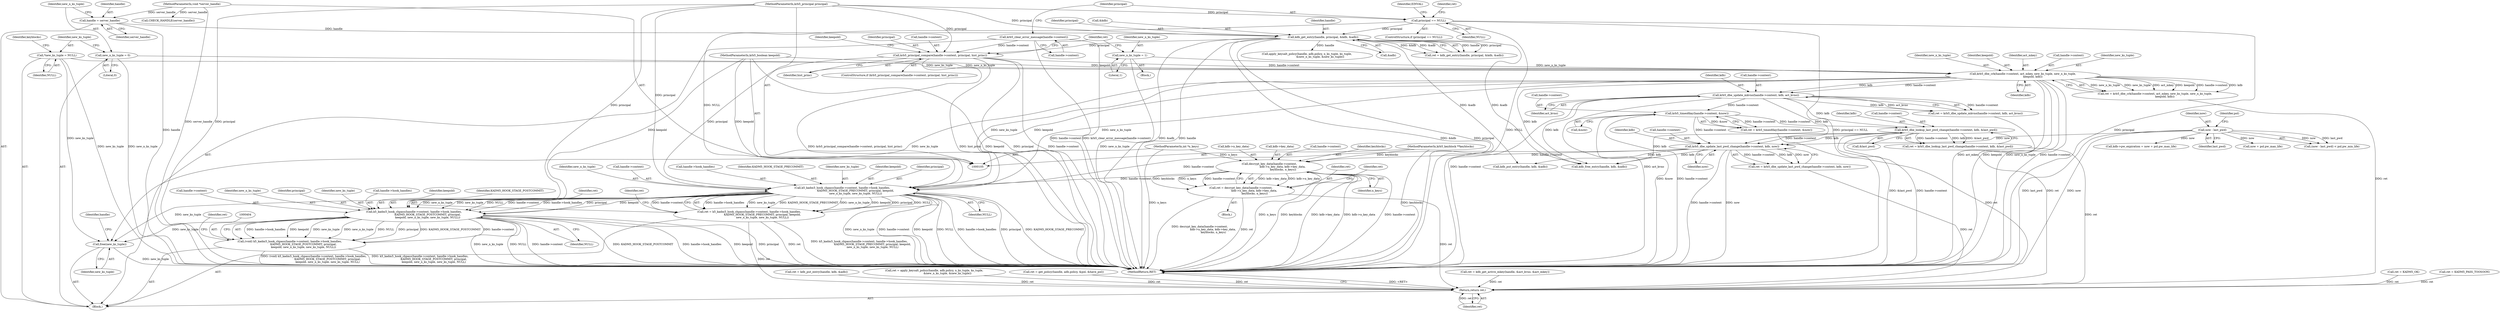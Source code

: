 digraph "0_krb5_af0ed4df4dfae762ab5fb605f5a0c8f59cb4f6ca@API" {
"1000354" [label="(Call,decrypt_key_data(handle->context,\n                               kdb->n_key_data, kdb->key_data,\n                                keyblocks, n_keys))"];
"1000335" [label="(Call,krb5_dbe_update_last_pwd_change(handle->context, kdb, now))"];
"1000277" [label="(Call,krb5_dbe_lookup_last_pwd_change(handle->context, kdb, &last_pwd))"];
"1000242" [label="(Call,krb5_timeofday(handle->context, &now))"];
"1000226" [label="(Call,krb5_dbe_update_mkvno(handle->context, kdb, act_kvno))"];
"1000212" [label="(Call,krb5_dbe_crk(handle->context, act_mkey, new_ks_tuple, new_n_ks_tuple,\n                       keepold, kdb))"];
"1000185" [label="(Call,krb5_principal_compare(handle->context, principal, hist_princ))"];
"1000146" [label="(Call,krb5_clear_error_message(handle->context))"];
"1000159" [label="(Call,kdb_get_entry(handle, principal, &kdb, &adb))"];
"1000125" [label="(Call,handle = server_handle)"];
"1000106" [label="(MethodParameterIn,void *server_handle)"];
"1000151" [label="(Call,principal == NULL)"];
"1000107" [label="(MethodParameterIn,krb5_principal principal)"];
"1000135" [label="(Call,*new_ks_tuple = NULL)"];
"1000131" [label="(Call,new_n_ks_tuple = 0)"];
"1000196" [label="(Call,new_n_ks_tuple = 1)"];
"1000108" [label="(MethodParameterIn,krb5_boolean keepold)"];
"1000290" [label="(Call,now - last_pwd)"];
"1000111" [label="(MethodParameterIn,krb5_keyblock **keyblocks)"];
"1000112" [label="(MethodParameterIn,int *n_keys)"];
"1000352" [label="(Call,ret = decrypt_key_data(handle->context,\n                               kdb->n_key_data, kdb->key_data,\n                                keyblocks, n_keys))"];
"1000437" [label="(Return,return ret;)"];
"1000378" [label="(Call,k5_kadm5_hook_chpass(handle->context, handle->hook_handles,\n                               KADM5_HOOK_STAGE_PRECOMMIT, principal, keepold,\n                               new_n_ks_tuple, new_ks_tuple, NULL))"];
"1000376" [label="(Call,ret = k5_kadm5_hook_chpass(handle->context, handle->hook_handles,\n                               KADM5_HOOK_STAGE_PRECOMMIT, principal, keepold,\n                               new_n_ks_tuple, new_ks_tuple, NULL))"];
"1000405" [label="(Call,k5_kadm5_hook_chpass(handle->context, handle->hook_handles,\n                                KADM5_HOOK_STAGE_POSTCOMMIT, principal,\n                                keepold, new_n_ks_tuple, new_ks_tuple, NULL))"];
"1000403" [label="(Call,(void) k5_kadm5_hook_chpass(handle->context, handle->hook_handles,\n                                KADM5_HOOK_STAGE_POSTCOMMIT, principal,\n                                keepold, new_n_ks_tuple, new_ks_tuple, NULL))"];
"1000422" [label="(Call,free(new_ks_tuple))"];
"1000414" [label="(Identifier,keepold)"];
"1000339" [label="(Identifier,kdb)"];
"1000106" [label="(MethodParameterIn,void *server_handle)"];
"1000412" [label="(Identifier,KADM5_HOOK_STAGE_POSTCOMMIT)"];
"1000126" [label="(Identifier,handle)"];
"1000387" [label="(Identifier,keepold)"];
"1000277" [label="(Call,krb5_dbe_lookup_last_pwd_change(handle->context, kdb, &last_pwd))"];
"1000246" [label="(Call,&now)"];
"1000146" [label="(Call,krb5_clear_error_message(handle->context))"];
"1000290" [label="(Call,now - last_pwd)"];
"1000108" [label="(MethodParameterIn,krb5_boolean keepold)"];
"1000361" [label="(Call,kdb->key_data)"];
"1000144" [label="(Call,CHECK_HANDLE(server_handle))"];
"1000406" [label="(Call,handle->context)"];
"1000386" [label="(Identifier,principal)"];
"1000216" [label="(Identifier,act_mkey)"];
"1000353" [label="(Identifier,ret)"];
"1000415" [label="(Identifier,new_n_ks_tuple)"];
"1000151" [label="(Call,principal == NULL)"];
"1000111" [label="(MethodParameterIn,krb5_keyblock **keyblocks)"];
"1000213" [label="(Call,handle->context)"];
"1000413" [label="(Identifier,principal)"];
"1000282" [label="(Call,&last_pwd)"];
"1000168" [label="(Call,ret = apply_keysalt_policy(handle, adb.policy, n_ks_tuple, ks_tuple,\n                               &new_n_ks_tuple, &new_ks_tuple))"];
"1000107" [label="(MethodParameterIn,krb5_principal principal)"];
"1000224" [label="(Call,ret = krb5_dbe_update_mkvno(handle->context, kdb, act_kvno))"];
"1000161" [label="(Identifier,principal)"];
"1000352" [label="(Call,ret = decrypt_key_data(handle->context,\n                               kdb->n_key_data, kdb->key_data,\n                                keyblocks, n_keys))"];
"1000217" [label="(Identifier,new_ks_tuple)"];
"1000186" [label="(Call,handle->context)"];
"1000139" [label="(Identifier,keyblocks)"];
"1000258" [label="(Call,ret = get_policy(handle, adb.policy, &pol, &have_pol))"];
"1000367" [label="(Identifier,ret)"];
"1000220" [label="(Identifier,kdb)"];
"1000127" [label="(Identifier,server_handle)"];
"1000196" [label="(Call,new_n_ks_tuple = 1)"];
"1000336" [label="(Call,handle->context)"];
"1000243" [label="(Call,handle->context)"];
"1000158" [label="(Identifier,ret)"];
"1000392" [label="(Identifier,ret)"];
"1000424" [label="(Call,kdb_free_entry(handle, kdb, &adb))"];
"1000397" [label="(Call,kdb_put_entry(handle, kdb, &adb))"];
"1000199" [label="(Call,ret = kdb_get_active_mkey(handle, &act_kvno, &act_mkey))"];
"1000418" [label="(Call,ret = KADM5_OK)"];
"1000212" [label="(Call,krb5_dbe_crk(handle->context, act_mkey, new_ks_tuple, new_n_ks_tuple,\n                       keepold, kdb))"];
"1000416" [label="(Identifier,new_ks_tuple)"];
"1000190" [label="(Identifier,hist_princ)"];
"1000200" [label="(Identifier,ret)"];
"1000388" [label="(Identifier,new_n_ks_tuple)"];
"1000281" [label="(Identifier,kdb)"];
"1000197" [label="(Identifier,new_n_ks_tuple)"];
"1000379" [label="(Call,handle->context)"];
"1000240" [label="(Call,ret = krb5_timeofday(handle->context, &now))"];
"1000278" [label="(Call,handle->context)"];
"1000162" [label="(Call,&kdb)"];
"1000231" [label="(Identifier,act_kvno)"];
"1000137" [label="(Identifier,NULL)"];
"1000125" [label="(Call,handle = server_handle)"];
"1000230" [label="(Identifier,kdb)"];
"1000390" [label="(Identifier,NULL)"];
"1000351" [label="(Block,)"];
"1000303" [label="(Call,ret = KADM5_PASS_TOOSOON)"];
"1000275" [label="(Call,ret = krb5_dbe_lookup_last_pwd_change(handle->context, kdb, &last_pwd))"];
"1000292" [label="(Identifier,last_pwd)"];
"1000315" [label="(Call,now + pol.pw_max_life)"];
"1000218" [label="(Identifier,new_n_ks_tuple)"];
"1000210" [label="(Call,ret = krb5_dbe_crk(handle->context, act_mkey, new_ks_tuple, new_n_ks_tuple,\n                       keepold, kdb))"];
"1000185" [label="(Call,krb5_principal_compare(handle->context, principal, hist_princ))"];
"1000377" [label="(Identifier,ret)"];
"1000419" [label="(Identifier,ret)"];
"1000289" [label="(Call,(now - last_pwd) < pol.pw_min_life)"];
"1000425" [label="(Identifier,handle)"];
"1000193" [label="(Identifier,keepold)"];
"1000147" [label="(Call,handle->context)"];
"1000219" [label="(Identifier,keepold)"];
"1000155" [label="(Identifier,EINVAL)"];
"1000191" [label="(Block,)"];
"1000378" [label="(Call,k5_kadm5_hook_chpass(handle->context, handle->hook_handles,\n                               KADM5_HOOK_STAGE_PRECOMMIT, principal, keepold,\n                               new_n_ks_tuple, new_ks_tuple, NULL))"];
"1000135" [label="(Call,*new_ks_tuple = NULL)"];
"1000405" [label="(Call,k5_kadm5_hook_chpass(handle->context, handle->hook_handles,\n                                KADM5_HOOK_STAGE_POSTCOMMIT, principal,\n                                keepold, new_n_ks_tuple, new_ks_tuple, NULL))"];
"1000133" [label="(Literal,0)"];
"1000403" [label="(Call,(void) k5_kadm5_hook_chpass(handle->context, handle->hook_handles,\n                                KADM5_HOOK_STAGE_POSTCOMMIT, principal,\n                                keepold, new_n_ks_tuple, new_ks_tuple, NULL))"];
"1000159" [label="(Call,kdb_get_entry(handle, principal, &kdb, &adb))"];
"1000170" [label="(Call,apply_keysalt_policy(handle, adb.policy, n_ks_tuple, ks_tuple,\n                               &new_n_ks_tuple, &new_ks_tuple))"];
"1000157" [label="(Call,ret = kdb_get_entry(handle, principal, &kdb, &adb))"];
"1000376" [label="(Call,ret = k5_kadm5_hook_chpass(handle->context, handle->hook_handles,\n                               KADM5_HOOK_STAGE_PRECOMMIT, principal, keepold,\n                               new_n_ks_tuple, new_ks_tuple, NULL))"];
"1000294" [label="(Identifier,pol)"];
"1000439" [label="(MethodReturn,RET)"];
"1000132" [label="(Identifier,new_n_ks_tuple)"];
"1000131" [label="(Call,new_n_ks_tuple = 0)"];
"1000112" [label="(MethodParameterIn,int *n_keys)"];
"1000198" [label="(Literal,1)"];
"1000113" [label="(Block,)"];
"1000311" [label="(Call,kdb->pw_expiration = now + pol.pw_max_life)"];
"1000382" [label="(Call,handle->hook_handles)"];
"1000227" [label="(Call,handle->context)"];
"1000291" [label="(Identifier,now)"];
"1000355" [label="(Call,handle->context)"];
"1000333" [label="(Call,ret = krb5_dbe_update_last_pwd_change(handle->context, kdb, now))"];
"1000422" [label="(Call,free(new_ks_tuple))"];
"1000364" [label="(Identifier,keyblocks)"];
"1000354" [label="(Call,decrypt_key_data(handle->context,\n                               kdb->n_key_data, kdb->key_data,\n                                keyblocks, n_keys))"];
"1000150" [label="(ControlStructure,if (principal == NULL))"];
"1000417" [label="(Identifier,NULL)"];
"1000437" [label="(Return,return ret;)"];
"1000226" [label="(Call,krb5_dbe_update_mkvno(handle->context, kdb, act_kvno))"];
"1000340" [label="(Identifier,now)"];
"1000438" [label="(Identifier,ret)"];
"1000242" [label="(Call,krb5_timeofday(handle->context, &now))"];
"1000189" [label="(Identifier,principal)"];
"1000152" [label="(Identifier,principal)"];
"1000153" [label="(Identifier,NULL)"];
"1000385" [label="(Identifier,KADM5_HOOK_STAGE_PRECOMMIT)"];
"1000335" [label="(Call,krb5_dbe_update_last_pwd_change(handle->context, kdb, now))"];
"1000409" [label="(Call,handle->hook_handles)"];
"1000358" [label="(Call,kdb->n_key_data)"];
"1000136" [label="(Identifier,new_ks_tuple)"];
"1000164" [label="(Call,&adb)"];
"1000423" [label="(Identifier,new_ks_tuple)"];
"1000389" [label="(Identifier,new_ks_tuple)"];
"1000365" [label="(Identifier,n_keys)"];
"1000160" [label="(Identifier,handle)"];
"1000395" [label="(Call,ret = kdb_put_entry(handle, kdb, &adb))"];
"1000184" [label="(ControlStructure,if (krb5_principal_compare(handle->context, principal, hist_princ)))"];
"1000354" -> "1000352"  [label="AST: "];
"1000354" -> "1000365"  [label="CFG: "];
"1000355" -> "1000354"  [label="AST: "];
"1000358" -> "1000354"  [label="AST: "];
"1000361" -> "1000354"  [label="AST: "];
"1000364" -> "1000354"  [label="AST: "];
"1000365" -> "1000354"  [label="AST: "];
"1000352" -> "1000354"  [label="CFG: "];
"1000354" -> "1000439"  [label="DDG: n_keys"];
"1000354" -> "1000439"  [label="DDG: kdb->key_data"];
"1000354" -> "1000439"  [label="DDG: keyblocks"];
"1000354" -> "1000439"  [label="DDG: kdb->n_key_data"];
"1000354" -> "1000439"  [label="DDG: handle->context"];
"1000354" -> "1000352"  [label="DDG: kdb->key_data"];
"1000354" -> "1000352"  [label="DDG: kdb->n_key_data"];
"1000354" -> "1000352"  [label="DDG: keyblocks"];
"1000354" -> "1000352"  [label="DDG: n_keys"];
"1000354" -> "1000352"  [label="DDG: handle->context"];
"1000335" -> "1000354"  [label="DDG: handle->context"];
"1000111" -> "1000354"  [label="DDG: keyblocks"];
"1000112" -> "1000354"  [label="DDG: n_keys"];
"1000354" -> "1000378"  [label="DDG: handle->context"];
"1000335" -> "1000333"  [label="AST: "];
"1000335" -> "1000340"  [label="CFG: "];
"1000336" -> "1000335"  [label="AST: "];
"1000339" -> "1000335"  [label="AST: "];
"1000340" -> "1000335"  [label="AST: "];
"1000333" -> "1000335"  [label="CFG: "];
"1000335" -> "1000439"  [label="DDG: handle->context"];
"1000335" -> "1000439"  [label="DDG: now"];
"1000335" -> "1000333"  [label="DDG: handle->context"];
"1000335" -> "1000333"  [label="DDG: kdb"];
"1000335" -> "1000333"  [label="DDG: now"];
"1000277" -> "1000335"  [label="DDG: handle->context"];
"1000277" -> "1000335"  [label="DDG: kdb"];
"1000242" -> "1000335"  [label="DDG: handle->context"];
"1000226" -> "1000335"  [label="DDG: kdb"];
"1000290" -> "1000335"  [label="DDG: now"];
"1000335" -> "1000378"  [label="DDG: handle->context"];
"1000335" -> "1000397"  [label="DDG: kdb"];
"1000335" -> "1000424"  [label="DDG: kdb"];
"1000277" -> "1000275"  [label="AST: "];
"1000277" -> "1000282"  [label="CFG: "];
"1000278" -> "1000277"  [label="AST: "];
"1000281" -> "1000277"  [label="AST: "];
"1000282" -> "1000277"  [label="AST: "];
"1000275" -> "1000277"  [label="CFG: "];
"1000277" -> "1000439"  [label="DDG: &last_pwd"];
"1000277" -> "1000439"  [label="DDG: handle->context"];
"1000277" -> "1000275"  [label="DDG: handle->context"];
"1000277" -> "1000275"  [label="DDG: kdb"];
"1000277" -> "1000275"  [label="DDG: &last_pwd"];
"1000242" -> "1000277"  [label="DDG: handle->context"];
"1000226" -> "1000277"  [label="DDG: kdb"];
"1000277" -> "1000424"  [label="DDG: kdb"];
"1000242" -> "1000240"  [label="AST: "];
"1000242" -> "1000246"  [label="CFG: "];
"1000243" -> "1000242"  [label="AST: "];
"1000246" -> "1000242"  [label="AST: "];
"1000240" -> "1000242"  [label="CFG: "];
"1000242" -> "1000439"  [label="DDG: &now"];
"1000242" -> "1000439"  [label="DDG: handle->context"];
"1000242" -> "1000240"  [label="DDG: handle->context"];
"1000242" -> "1000240"  [label="DDG: &now"];
"1000226" -> "1000242"  [label="DDG: handle->context"];
"1000226" -> "1000224"  [label="AST: "];
"1000226" -> "1000231"  [label="CFG: "];
"1000227" -> "1000226"  [label="AST: "];
"1000230" -> "1000226"  [label="AST: "];
"1000231" -> "1000226"  [label="AST: "];
"1000224" -> "1000226"  [label="CFG: "];
"1000226" -> "1000439"  [label="DDG: handle->context"];
"1000226" -> "1000439"  [label="DDG: act_kvno"];
"1000226" -> "1000224"  [label="DDG: handle->context"];
"1000226" -> "1000224"  [label="DDG: kdb"];
"1000226" -> "1000224"  [label="DDG: act_kvno"];
"1000212" -> "1000226"  [label="DDG: handle->context"];
"1000212" -> "1000226"  [label="DDG: kdb"];
"1000226" -> "1000424"  [label="DDG: kdb"];
"1000212" -> "1000210"  [label="AST: "];
"1000212" -> "1000220"  [label="CFG: "];
"1000213" -> "1000212"  [label="AST: "];
"1000216" -> "1000212"  [label="AST: "];
"1000217" -> "1000212"  [label="AST: "];
"1000218" -> "1000212"  [label="AST: "];
"1000219" -> "1000212"  [label="AST: "];
"1000220" -> "1000212"  [label="AST: "];
"1000210" -> "1000212"  [label="CFG: "];
"1000212" -> "1000439"  [label="DDG: act_mkey"];
"1000212" -> "1000439"  [label="DDG: keepold"];
"1000212" -> "1000439"  [label="DDG: new_n_ks_tuple"];
"1000212" -> "1000439"  [label="DDG: handle->context"];
"1000212" -> "1000210"  [label="DDG: new_n_ks_tuple"];
"1000212" -> "1000210"  [label="DDG: new_ks_tuple"];
"1000212" -> "1000210"  [label="DDG: act_mkey"];
"1000212" -> "1000210"  [label="DDG: keepold"];
"1000212" -> "1000210"  [label="DDG: handle->context"];
"1000212" -> "1000210"  [label="DDG: kdb"];
"1000185" -> "1000212"  [label="DDG: handle->context"];
"1000135" -> "1000212"  [label="DDG: new_ks_tuple"];
"1000131" -> "1000212"  [label="DDG: new_n_ks_tuple"];
"1000196" -> "1000212"  [label="DDG: new_n_ks_tuple"];
"1000108" -> "1000212"  [label="DDG: keepold"];
"1000212" -> "1000378"  [label="DDG: keepold"];
"1000212" -> "1000378"  [label="DDG: new_n_ks_tuple"];
"1000212" -> "1000378"  [label="DDG: new_ks_tuple"];
"1000212" -> "1000422"  [label="DDG: new_ks_tuple"];
"1000212" -> "1000424"  [label="DDG: kdb"];
"1000185" -> "1000184"  [label="AST: "];
"1000185" -> "1000190"  [label="CFG: "];
"1000186" -> "1000185"  [label="AST: "];
"1000189" -> "1000185"  [label="AST: "];
"1000190" -> "1000185"  [label="AST: "];
"1000193" -> "1000185"  [label="CFG: "];
"1000200" -> "1000185"  [label="CFG: "];
"1000185" -> "1000439"  [label="DDG: handle->context"];
"1000185" -> "1000439"  [label="DDG: krb5_principal_compare(handle->context, principal, hist_princ)"];
"1000185" -> "1000439"  [label="DDG: hist_princ"];
"1000185" -> "1000439"  [label="DDG: principal"];
"1000146" -> "1000185"  [label="DDG: handle->context"];
"1000159" -> "1000185"  [label="DDG: principal"];
"1000107" -> "1000185"  [label="DDG: principal"];
"1000185" -> "1000378"  [label="DDG: principal"];
"1000146" -> "1000113"  [label="AST: "];
"1000146" -> "1000147"  [label="CFG: "];
"1000147" -> "1000146"  [label="AST: "];
"1000152" -> "1000146"  [label="CFG: "];
"1000146" -> "1000439"  [label="DDG: krb5_clear_error_message(handle->context)"];
"1000146" -> "1000439"  [label="DDG: handle->context"];
"1000159" -> "1000157"  [label="AST: "];
"1000159" -> "1000164"  [label="CFG: "];
"1000160" -> "1000159"  [label="AST: "];
"1000161" -> "1000159"  [label="AST: "];
"1000162" -> "1000159"  [label="AST: "];
"1000164" -> "1000159"  [label="AST: "];
"1000157" -> "1000159"  [label="CFG: "];
"1000159" -> "1000439"  [label="DDG: &adb"];
"1000159" -> "1000439"  [label="DDG: handle"];
"1000159" -> "1000439"  [label="DDG: &kdb"];
"1000159" -> "1000439"  [label="DDG: principal"];
"1000159" -> "1000157"  [label="DDG: handle"];
"1000159" -> "1000157"  [label="DDG: principal"];
"1000159" -> "1000157"  [label="DDG: &kdb"];
"1000159" -> "1000157"  [label="DDG: &adb"];
"1000125" -> "1000159"  [label="DDG: handle"];
"1000151" -> "1000159"  [label="DDG: principal"];
"1000107" -> "1000159"  [label="DDG: principal"];
"1000159" -> "1000170"  [label="DDG: handle"];
"1000159" -> "1000397"  [label="DDG: &adb"];
"1000159" -> "1000424"  [label="DDG: &adb"];
"1000125" -> "1000113"  [label="AST: "];
"1000125" -> "1000127"  [label="CFG: "];
"1000126" -> "1000125"  [label="AST: "];
"1000127" -> "1000125"  [label="AST: "];
"1000132" -> "1000125"  [label="CFG: "];
"1000125" -> "1000439"  [label="DDG: handle"];
"1000106" -> "1000125"  [label="DDG: server_handle"];
"1000106" -> "1000105"  [label="AST: "];
"1000106" -> "1000439"  [label="DDG: server_handle"];
"1000106" -> "1000144"  [label="DDG: server_handle"];
"1000151" -> "1000150"  [label="AST: "];
"1000151" -> "1000153"  [label="CFG: "];
"1000152" -> "1000151"  [label="AST: "];
"1000153" -> "1000151"  [label="AST: "];
"1000155" -> "1000151"  [label="CFG: "];
"1000158" -> "1000151"  [label="CFG: "];
"1000151" -> "1000439"  [label="DDG: principal == NULL"];
"1000151" -> "1000439"  [label="DDG: principal"];
"1000151" -> "1000439"  [label="DDG: NULL"];
"1000107" -> "1000151"  [label="DDG: principal"];
"1000151" -> "1000378"  [label="DDG: NULL"];
"1000107" -> "1000105"  [label="AST: "];
"1000107" -> "1000439"  [label="DDG: principal"];
"1000107" -> "1000378"  [label="DDG: principal"];
"1000107" -> "1000405"  [label="DDG: principal"];
"1000135" -> "1000113"  [label="AST: "];
"1000135" -> "1000137"  [label="CFG: "];
"1000136" -> "1000135"  [label="AST: "];
"1000137" -> "1000135"  [label="AST: "];
"1000139" -> "1000135"  [label="CFG: "];
"1000135" -> "1000439"  [label="DDG: new_ks_tuple"];
"1000135" -> "1000422"  [label="DDG: new_ks_tuple"];
"1000131" -> "1000113"  [label="AST: "];
"1000131" -> "1000133"  [label="CFG: "];
"1000132" -> "1000131"  [label="AST: "];
"1000133" -> "1000131"  [label="AST: "];
"1000136" -> "1000131"  [label="CFG: "];
"1000131" -> "1000439"  [label="DDG: new_n_ks_tuple"];
"1000196" -> "1000191"  [label="AST: "];
"1000196" -> "1000198"  [label="CFG: "];
"1000197" -> "1000196"  [label="AST: "];
"1000198" -> "1000196"  [label="AST: "];
"1000200" -> "1000196"  [label="CFG: "];
"1000196" -> "1000439"  [label="DDG: new_n_ks_tuple"];
"1000108" -> "1000105"  [label="AST: "];
"1000108" -> "1000439"  [label="DDG: keepold"];
"1000108" -> "1000378"  [label="DDG: keepold"];
"1000108" -> "1000405"  [label="DDG: keepold"];
"1000290" -> "1000289"  [label="AST: "];
"1000290" -> "1000292"  [label="CFG: "];
"1000291" -> "1000290"  [label="AST: "];
"1000292" -> "1000290"  [label="AST: "];
"1000294" -> "1000290"  [label="CFG: "];
"1000290" -> "1000439"  [label="DDG: now"];
"1000290" -> "1000439"  [label="DDG: last_pwd"];
"1000290" -> "1000289"  [label="DDG: now"];
"1000290" -> "1000289"  [label="DDG: last_pwd"];
"1000290" -> "1000311"  [label="DDG: now"];
"1000290" -> "1000315"  [label="DDG: now"];
"1000111" -> "1000105"  [label="AST: "];
"1000111" -> "1000439"  [label="DDG: keyblocks"];
"1000112" -> "1000105"  [label="AST: "];
"1000112" -> "1000439"  [label="DDG: n_keys"];
"1000352" -> "1000351"  [label="AST: "];
"1000353" -> "1000352"  [label="AST: "];
"1000367" -> "1000352"  [label="CFG: "];
"1000352" -> "1000439"  [label="DDG: ret"];
"1000352" -> "1000439"  [label="DDG: decrypt_key_data(handle->context,\n                               kdb->n_key_data, kdb->key_data,\n                                keyblocks, n_keys)"];
"1000352" -> "1000437"  [label="DDG: ret"];
"1000437" -> "1000113"  [label="AST: "];
"1000437" -> "1000438"  [label="CFG: "];
"1000438" -> "1000437"  [label="AST: "];
"1000439" -> "1000437"  [label="CFG: "];
"1000437" -> "1000439"  [label="DDG: <RET>"];
"1000438" -> "1000437"  [label="DDG: ret"];
"1000333" -> "1000437"  [label="DDG: ret"];
"1000224" -> "1000437"  [label="DDG: ret"];
"1000376" -> "1000437"  [label="DDG: ret"];
"1000199" -> "1000437"  [label="DDG: ret"];
"1000275" -> "1000437"  [label="DDG: ret"];
"1000210" -> "1000437"  [label="DDG: ret"];
"1000418" -> "1000437"  [label="DDG: ret"];
"1000240" -> "1000437"  [label="DDG: ret"];
"1000258" -> "1000437"  [label="DDG: ret"];
"1000395" -> "1000437"  [label="DDG: ret"];
"1000168" -> "1000437"  [label="DDG: ret"];
"1000303" -> "1000437"  [label="DDG: ret"];
"1000378" -> "1000376"  [label="AST: "];
"1000378" -> "1000390"  [label="CFG: "];
"1000379" -> "1000378"  [label="AST: "];
"1000382" -> "1000378"  [label="AST: "];
"1000385" -> "1000378"  [label="AST: "];
"1000386" -> "1000378"  [label="AST: "];
"1000387" -> "1000378"  [label="AST: "];
"1000388" -> "1000378"  [label="AST: "];
"1000389" -> "1000378"  [label="AST: "];
"1000390" -> "1000378"  [label="AST: "];
"1000376" -> "1000378"  [label="CFG: "];
"1000378" -> "1000439"  [label="DDG: new_n_ks_tuple"];
"1000378" -> "1000439"  [label="DDG: handle->context"];
"1000378" -> "1000439"  [label="DDG: keepold"];
"1000378" -> "1000439"  [label="DDG: NULL"];
"1000378" -> "1000439"  [label="DDG: handle->hook_handles"];
"1000378" -> "1000439"  [label="DDG: principal"];
"1000378" -> "1000439"  [label="DDG: KADM5_HOOK_STAGE_PRECOMMIT"];
"1000378" -> "1000376"  [label="DDG: handle->hook_handles"];
"1000378" -> "1000376"  [label="DDG: new_ks_tuple"];
"1000378" -> "1000376"  [label="DDG: KADM5_HOOK_STAGE_PRECOMMIT"];
"1000378" -> "1000376"  [label="DDG: new_n_ks_tuple"];
"1000378" -> "1000376"  [label="DDG: keepold"];
"1000378" -> "1000376"  [label="DDG: principal"];
"1000378" -> "1000376"  [label="DDG: NULL"];
"1000378" -> "1000376"  [label="DDG: handle->context"];
"1000378" -> "1000405"  [label="DDG: handle->context"];
"1000378" -> "1000405"  [label="DDG: handle->hook_handles"];
"1000378" -> "1000405"  [label="DDG: principal"];
"1000378" -> "1000405"  [label="DDG: keepold"];
"1000378" -> "1000405"  [label="DDG: new_n_ks_tuple"];
"1000378" -> "1000405"  [label="DDG: new_ks_tuple"];
"1000378" -> "1000405"  [label="DDG: NULL"];
"1000378" -> "1000422"  [label="DDG: new_ks_tuple"];
"1000376" -> "1000113"  [label="AST: "];
"1000377" -> "1000376"  [label="AST: "];
"1000392" -> "1000376"  [label="CFG: "];
"1000376" -> "1000439"  [label="DDG: ret"];
"1000376" -> "1000439"  [label="DDG: k5_kadm5_hook_chpass(handle->context, handle->hook_handles,\n                               KADM5_HOOK_STAGE_PRECOMMIT, principal, keepold,\n                               new_n_ks_tuple, new_ks_tuple, NULL)"];
"1000405" -> "1000403"  [label="AST: "];
"1000405" -> "1000417"  [label="CFG: "];
"1000406" -> "1000405"  [label="AST: "];
"1000409" -> "1000405"  [label="AST: "];
"1000412" -> "1000405"  [label="AST: "];
"1000413" -> "1000405"  [label="AST: "];
"1000414" -> "1000405"  [label="AST: "];
"1000415" -> "1000405"  [label="AST: "];
"1000416" -> "1000405"  [label="AST: "];
"1000417" -> "1000405"  [label="AST: "];
"1000403" -> "1000405"  [label="CFG: "];
"1000405" -> "1000439"  [label="DDG: handle->hook_handles"];
"1000405" -> "1000439"  [label="DDG: KADM5_HOOK_STAGE_POSTCOMMIT"];
"1000405" -> "1000439"  [label="DDG: keepold"];
"1000405" -> "1000439"  [label="DDG: principal"];
"1000405" -> "1000439"  [label="DDG: new_n_ks_tuple"];
"1000405" -> "1000439"  [label="DDG: NULL"];
"1000405" -> "1000439"  [label="DDG: handle->context"];
"1000405" -> "1000403"  [label="DDG: handle->hook_handles"];
"1000405" -> "1000403"  [label="DDG: keepold"];
"1000405" -> "1000403"  [label="DDG: new_ks_tuple"];
"1000405" -> "1000403"  [label="DDG: new_n_ks_tuple"];
"1000405" -> "1000403"  [label="DDG: NULL"];
"1000405" -> "1000403"  [label="DDG: principal"];
"1000405" -> "1000403"  [label="DDG: KADM5_HOOK_STAGE_POSTCOMMIT"];
"1000405" -> "1000403"  [label="DDG: handle->context"];
"1000405" -> "1000422"  [label="DDG: new_ks_tuple"];
"1000403" -> "1000113"  [label="AST: "];
"1000404" -> "1000403"  [label="AST: "];
"1000419" -> "1000403"  [label="CFG: "];
"1000403" -> "1000439"  [label="DDG: k5_kadm5_hook_chpass(handle->context, handle->hook_handles,\n                                KADM5_HOOK_STAGE_POSTCOMMIT, principal,\n                                keepold, new_n_ks_tuple, new_ks_tuple, NULL)"];
"1000403" -> "1000439"  [label="DDG: (void) k5_kadm5_hook_chpass(handle->context, handle->hook_handles,\n                                KADM5_HOOK_STAGE_POSTCOMMIT, principal,\n                                keepold, new_n_ks_tuple, new_ks_tuple, NULL)"];
"1000422" -> "1000113"  [label="AST: "];
"1000422" -> "1000423"  [label="CFG: "];
"1000423" -> "1000422"  [label="AST: "];
"1000425" -> "1000422"  [label="CFG: "];
"1000422" -> "1000439"  [label="DDG: new_ks_tuple"];
}
